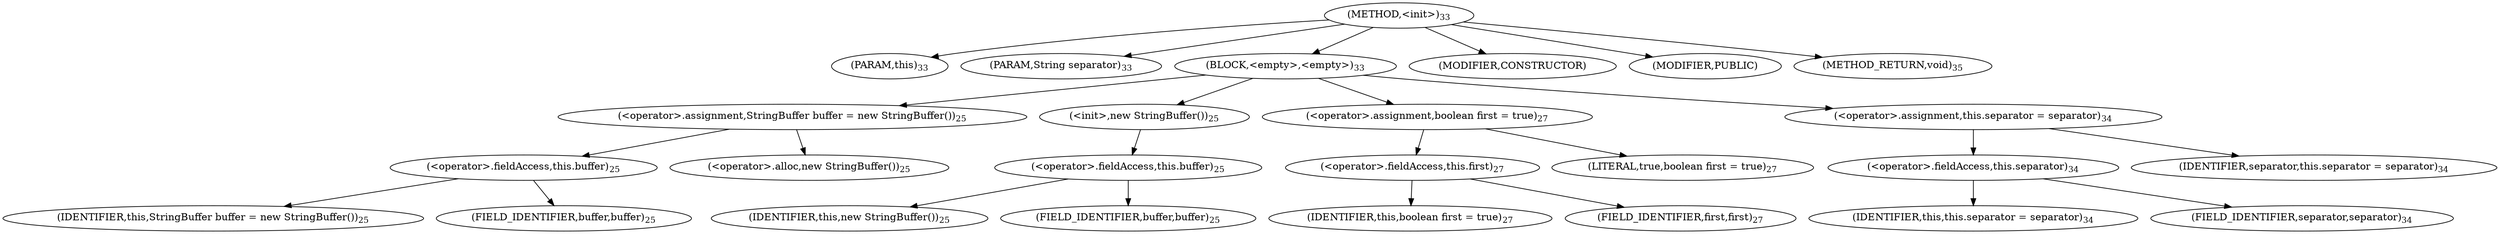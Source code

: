 digraph "&lt;init&gt;" {  
"38" [label = <(METHOD,&lt;init&gt;)<SUB>33</SUB>> ]
"6" [label = <(PARAM,this)<SUB>33</SUB>> ]
"39" [label = <(PARAM,String separator)<SUB>33</SUB>> ]
"40" [label = <(BLOCK,&lt;empty&gt;,&lt;empty&gt;)<SUB>33</SUB>> ]
"41" [label = <(&lt;operator&gt;.assignment,StringBuffer buffer = new StringBuffer())<SUB>25</SUB>> ]
"42" [label = <(&lt;operator&gt;.fieldAccess,this.buffer)<SUB>25</SUB>> ]
"43" [label = <(IDENTIFIER,this,StringBuffer buffer = new StringBuffer())<SUB>25</SUB>> ]
"44" [label = <(FIELD_IDENTIFIER,buffer,buffer)<SUB>25</SUB>> ]
"45" [label = <(&lt;operator&gt;.alloc,new StringBuffer())<SUB>25</SUB>> ]
"46" [label = <(&lt;init&gt;,new StringBuffer())<SUB>25</SUB>> ]
"47" [label = <(&lt;operator&gt;.fieldAccess,this.buffer)<SUB>25</SUB>> ]
"48" [label = <(IDENTIFIER,this,new StringBuffer())<SUB>25</SUB>> ]
"49" [label = <(FIELD_IDENTIFIER,buffer,buffer)<SUB>25</SUB>> ]
"50" [label = <(&lt;operator&gt;.assignment,boolean first = true)<SUB>27</SUB>> ]
"51" [label = <(&lt;operator&gt;.fieldAccess,this.first)<SUB>27</SUB>> ]
"52" [label = <(IDENTIFIER,this,boolean first = true)<SUB>27</SUB>> ]
"53" [label = <(FIELD_IDENTIFIER,first,first)<SUB>27</SUB>> ]
"54" [label = <(LITERAL,true,boolean first = true)<SUB>27</SUB>> ]
"55" [label = <(&lt;operator&gt;.assignment,this.separator = separator)<SUB>34</SUB>> ]
"56" [label = <(&lt;operator&gt;.fieldAccess,this.separator)<SUB>34</SUB>> ]
"5" [label = <(IDENTIFIER,this,this.separator = separator)<SUB>34</SUB>> ]
"57" [label = <(FIELD_IDENTIFIER,separator,separator)<SUB>34</SUB>> ]
"58" [label = <(IDENTIFIER,separator,this.separator = separator)<SUB>34</SUB>> ]
"59" [label = <(MODIFIER,CONSTRUCTOR)> ]
"60" [label = <(MODIFIER,PUBLIC)> ]
"61" [label = <(METHOD_RETURN,void)<SUB>35</SUB>> ]
  "38" -> "6" 
  "38" -> "39" 
  "38" -> "40" 
  "38" -> "59" 
  "38" -> "60" 
  "38" -> "61" 
  "40" -> "41" 
  "40" -> "46" 
  "40" -> "50" 
  "40" -> "55" 
  "41" -> "42" 
  "41" -> "45" 
  "42" -> "43" 
  "42" -> "44" 
  "46" -> "47" 
  "47" -> "48" 
  "47" -> "49" 
  "50" -> "51" 
  "50" -> "54" 
  "51" -> "52" 
  "51" -> "53" 
  "55" -> "56" 
  "55" -> "58" 
  "56" -> "5" 
  "56" -> "57" 
}

